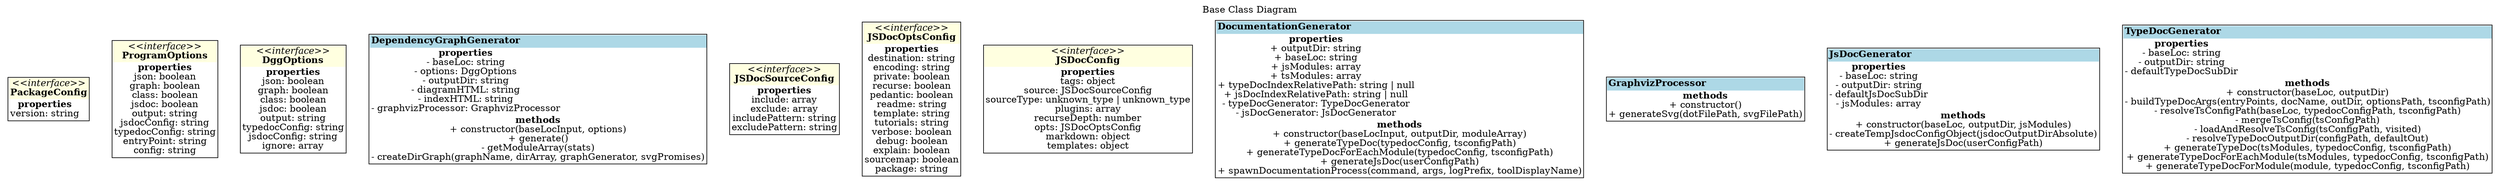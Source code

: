 digraph {label="Base Class Diagram";
labelloc="t";
"PackageConfig" [shape=none, label=<<TABLE cellspacing="0" cellborder="0" align="left">
<TR><TD align="center" bgcolor="lightyellow"><I>&lt;&lt;interface&gt;&gt;</I><BR/><B>PackageConfig</B></TD></TR>
<TR><TD align="left"><B>properties</B><BR/>
version: string<BR/>
</TD></TR>
</TABLE>>];

"ProgramOptions" [shape=none, label=<<TABLE cellspacing="0" cellborder="0" align="left">
<TR><TD align="center" bgcolor="lightyellow"><I>&lt;&lt;interface&gt;&gt;</I><BR/><B>ProgramOptions</B></TD></TR>
<TR><TD align="left"><B>properties</B><BR/>
json: boolean<BR/>
graph: boolean<BR/>
class: boolean<BR/>
jsdoc: boolean<BR/>
output: string<BR/>
jsdocConfig: string<BR/>
typedocConfig: string<BR/>
entryPoint: string<BR/>
config: string<BR/>
</TD></TR>
</TABLE>>];

"DggOptions" [shape=none, label=<<TABLE cellspacing="0" cellborder="0" align="left">
<TR><TD align="center" bgcolor="lightyellow"><I>&lt;&lt;interface&gt;&gt;</I><BR/><B>DggOptions</B></TD></TR>
<TR><TD align="left"><B>properties</B><BR/>
json: boolean<BR/>
graph: boolean<BR/>
class: boolean<BR/>
jsdoc: boolean<BR/>
output: string<BR/>
typedocConfig: string<BR/>
jsdocConfig: string<BR/>
ignore: array<BR/>
</TD></TR>
</TABLE>>];

"DependencyGraphGenerator" [shape=none, label=<<TABLE cellspacing="0" cellborder="0" align="left">
<TR><TD align="left" bgcolor="lightblue"><B>DependencyGraphGenerator</B></TD></TR>
<TR><TD align="left"><B>properties</B><BR/>
- baseLoc: string<BR/>
- options: DggOptions<BR/>
- outputDir: string<BR/>
- diagramHTML: string<BR/>
- indexHTML: string<BR/>
- graphvizProcessor: GraphvizProcessor<BR/>
</TD></TR>
<TR><TD align="left"><B>methods</B><BR/>
+ constructor(baseLocInput, options)<BR/>
+ generate()<BR/>
- getModuleArray(stats)<BR/>
- createDirGraph(graphName, dirArray, graphGenerator, svgPromises)<BR/>
</TD></TR>
</TABLE>>];

"JSDocSourceConfig" [shape=none, label=<<TABLE cellspacing="0" cellborder="0" align="left">
<TR><TD align="center" bgcolor="lightyellow"><I>&lt;&lt;interface&gt;&gt;</I><BR/><B>JSDocSourceConfig</B></TD></TR>
<TR><TD align="left"><B>properties</B><BR/>
include: array<BR/>
exclude: array<BR/>
includePattern: string<BR/>
excludePattern: string<BR/>
</TD></TR>
</TABLE>>];

"JSDocOptsConfig" [shape=none, label=<<TABLE cellspacing="0" cellborder="0" align="left">
<TR><TD align="center" bgcolor="lightyellow"><I>&lt;&lt;interface&gt;&gt;</I><BR/><B>JSDocOptsConfig</B></TD></TR>
<TR><TD align="left"><B>properties</B><BR/>
destination: string<BR/>
encoding: string<BR/>
private: boolean<BR/>
recurse: boolean<BR/>
pedantic: boolean<BR/>
readme: string<BR/>
template: string<BR/>
tutorials: string<BR/>
verbose: boolean<BR/>
debug: boolean<BR/>
explain: boolean<BR/>
sourcemap: boolean<BR/>
package: string<BR/>
</TD></TR>
</TABLE>>];

"JSDocConfig" [shape=none, label=<<TABLE cellspacing="0" cellborder="0" align="left">
<TR><TD align="center" bgcolor="lightyellow"><I>&lt;&lt;interface&gt;&gt;</I><BR/><B>JSDocConfig</B></TD></TR>
<TR><TD align="left"><B>properties</B><BR/>
tags: object<BR/>
source: JSDocSourceConfig<BR/>
sourceType: unknown_type | unknown_type<BR/>
plugins: array<BR/>
recurseDepth: number<BR/>
opts: JSDocOptsConfig<BR/>
markdown: object<BR/>
templates: object<BR/>
</TD></TR>
</TABLE>>];

"DocumentationGenerator" [shape=none, label=<<TABLE cellspacing="0" cellborder="0" align="left">
<TR><TD align="left" bgcolor="lightblue"><B>DocumentationGenerator</B></TD></TR>
<TR><TD align="left"><B>properties</B><BR/>
+ outputDir: string<BR/>
+ baseLoc: string<BR/>
+ jsModules: array<BR/>
+ tsModules: array<BR/>
+ typeDocIndexRelativePath: string | null<BR/>
+ jsDocIndexRelativePath: string | null<BR/>
- typeDocGenerator: TypeDocGenerator<BR/>
- jsDocGenerator: JsDocGenerator<BR/>
</TD></TR>
<TR><TD align="left"><B>methods</B><BR/>
+ constructor(baseLocInput, outputDir, moduleArray)<BR/>
+ generateTypeDoc(typedocConfig, tsconfigPath)<BR/>
+ generateTypeDocForEachModule(typedocConfig, tsconfigPath)<BR/>
+ generateJsDoc(userConfigPath)<BR/>
+ spawnDocumentationProcess(command, args, logPrefix, toolDisplayName)<BR/>
</TD></TR>
</TABLE>>];

"GraphvizProcessor" [shape=none, label=<<TABLE cellspacing="0" cellborder="0" align="left">
<TR><TD align="left" bgcolor="lightblue"><B>GraphvizProcessor</B></TD></TR>
<TR><TD align="left"><B>methods</B><BR/>
+ constructor()<BR/>
+ generateSvg(dotFilePath, svgFilePath)<BR/>
</TD></TR>
</TABLE>>];

"JsDocGenerator" [shape=none, label=<<TABLE cellspacing="0" cellborder="0" align="left">
<TR><TD align="left" bgcolor="lightblue"><B>JsDocGenerator</B></TD></TR>
<TR><TD align="left"><B>properties</B><BR/>
- baseLoc: string<BR/>
- outputDir: string<BR/>
- defaultJsDocSubDir<BR/>
- jsModules: array<BR/>
</TD></TR>
<TR><TD align="left"><B>methods</B><BR/>
+ constructor(baseLoc, outputDir, jsModules)<BR/>
- createTempJsdocConfigObject(jsdocOutputDirAbsolute)<BR/>
+ generateJsDoc(userConfigPath)<BR/>
</TD></TR>
</TABLE>>];

"TypeDocGenerator" [shape=none, label=<<TABLE cellspacing="0" cellborder="0" align="left">
<TR><TD align="left" bgcolor="lightblue"><B>TypeDocGenerator</B></TD></TR>
<TR><TD align="left"><B>properties</B><BR/>
- baseLoc: string<BR/>
- outputDir: string<BR/>
- defaultTypeDocSubDir<BR/>
</TD></TR>
<TR><TD align="left"><B>methods</B><BR/>
+ constructor(baseLoc, outputDir)<BR/>
- buildTypeDocArgs(entryPoints, docName, outDir, optionsPath, tsconfigPath)<BR/>
- resolveTsConfigPath(baseLoc, typedocConfigPath, tsconfigPath)<BR/>
- mergeTsConfig(tsConfigPath)<BR/>
- loadAndResolveTsConfig(tsConfigPath, visited)<BR/>
- resolveTypeDocOutputDir(configPath, defaultOut)<BR/>
+ generateTypeDoc(tsModules, typedocConfig, tsconfigPath)<BR/>
+ generateTypeDocForEachModule(tsModules, typedocConfig, tsconfigPath)<BR/>
+ generateTypeDocForModule(module, typedocConfig, tsconfigPath)<BR/>
</TD></TR>
</TABLE>>];

}
